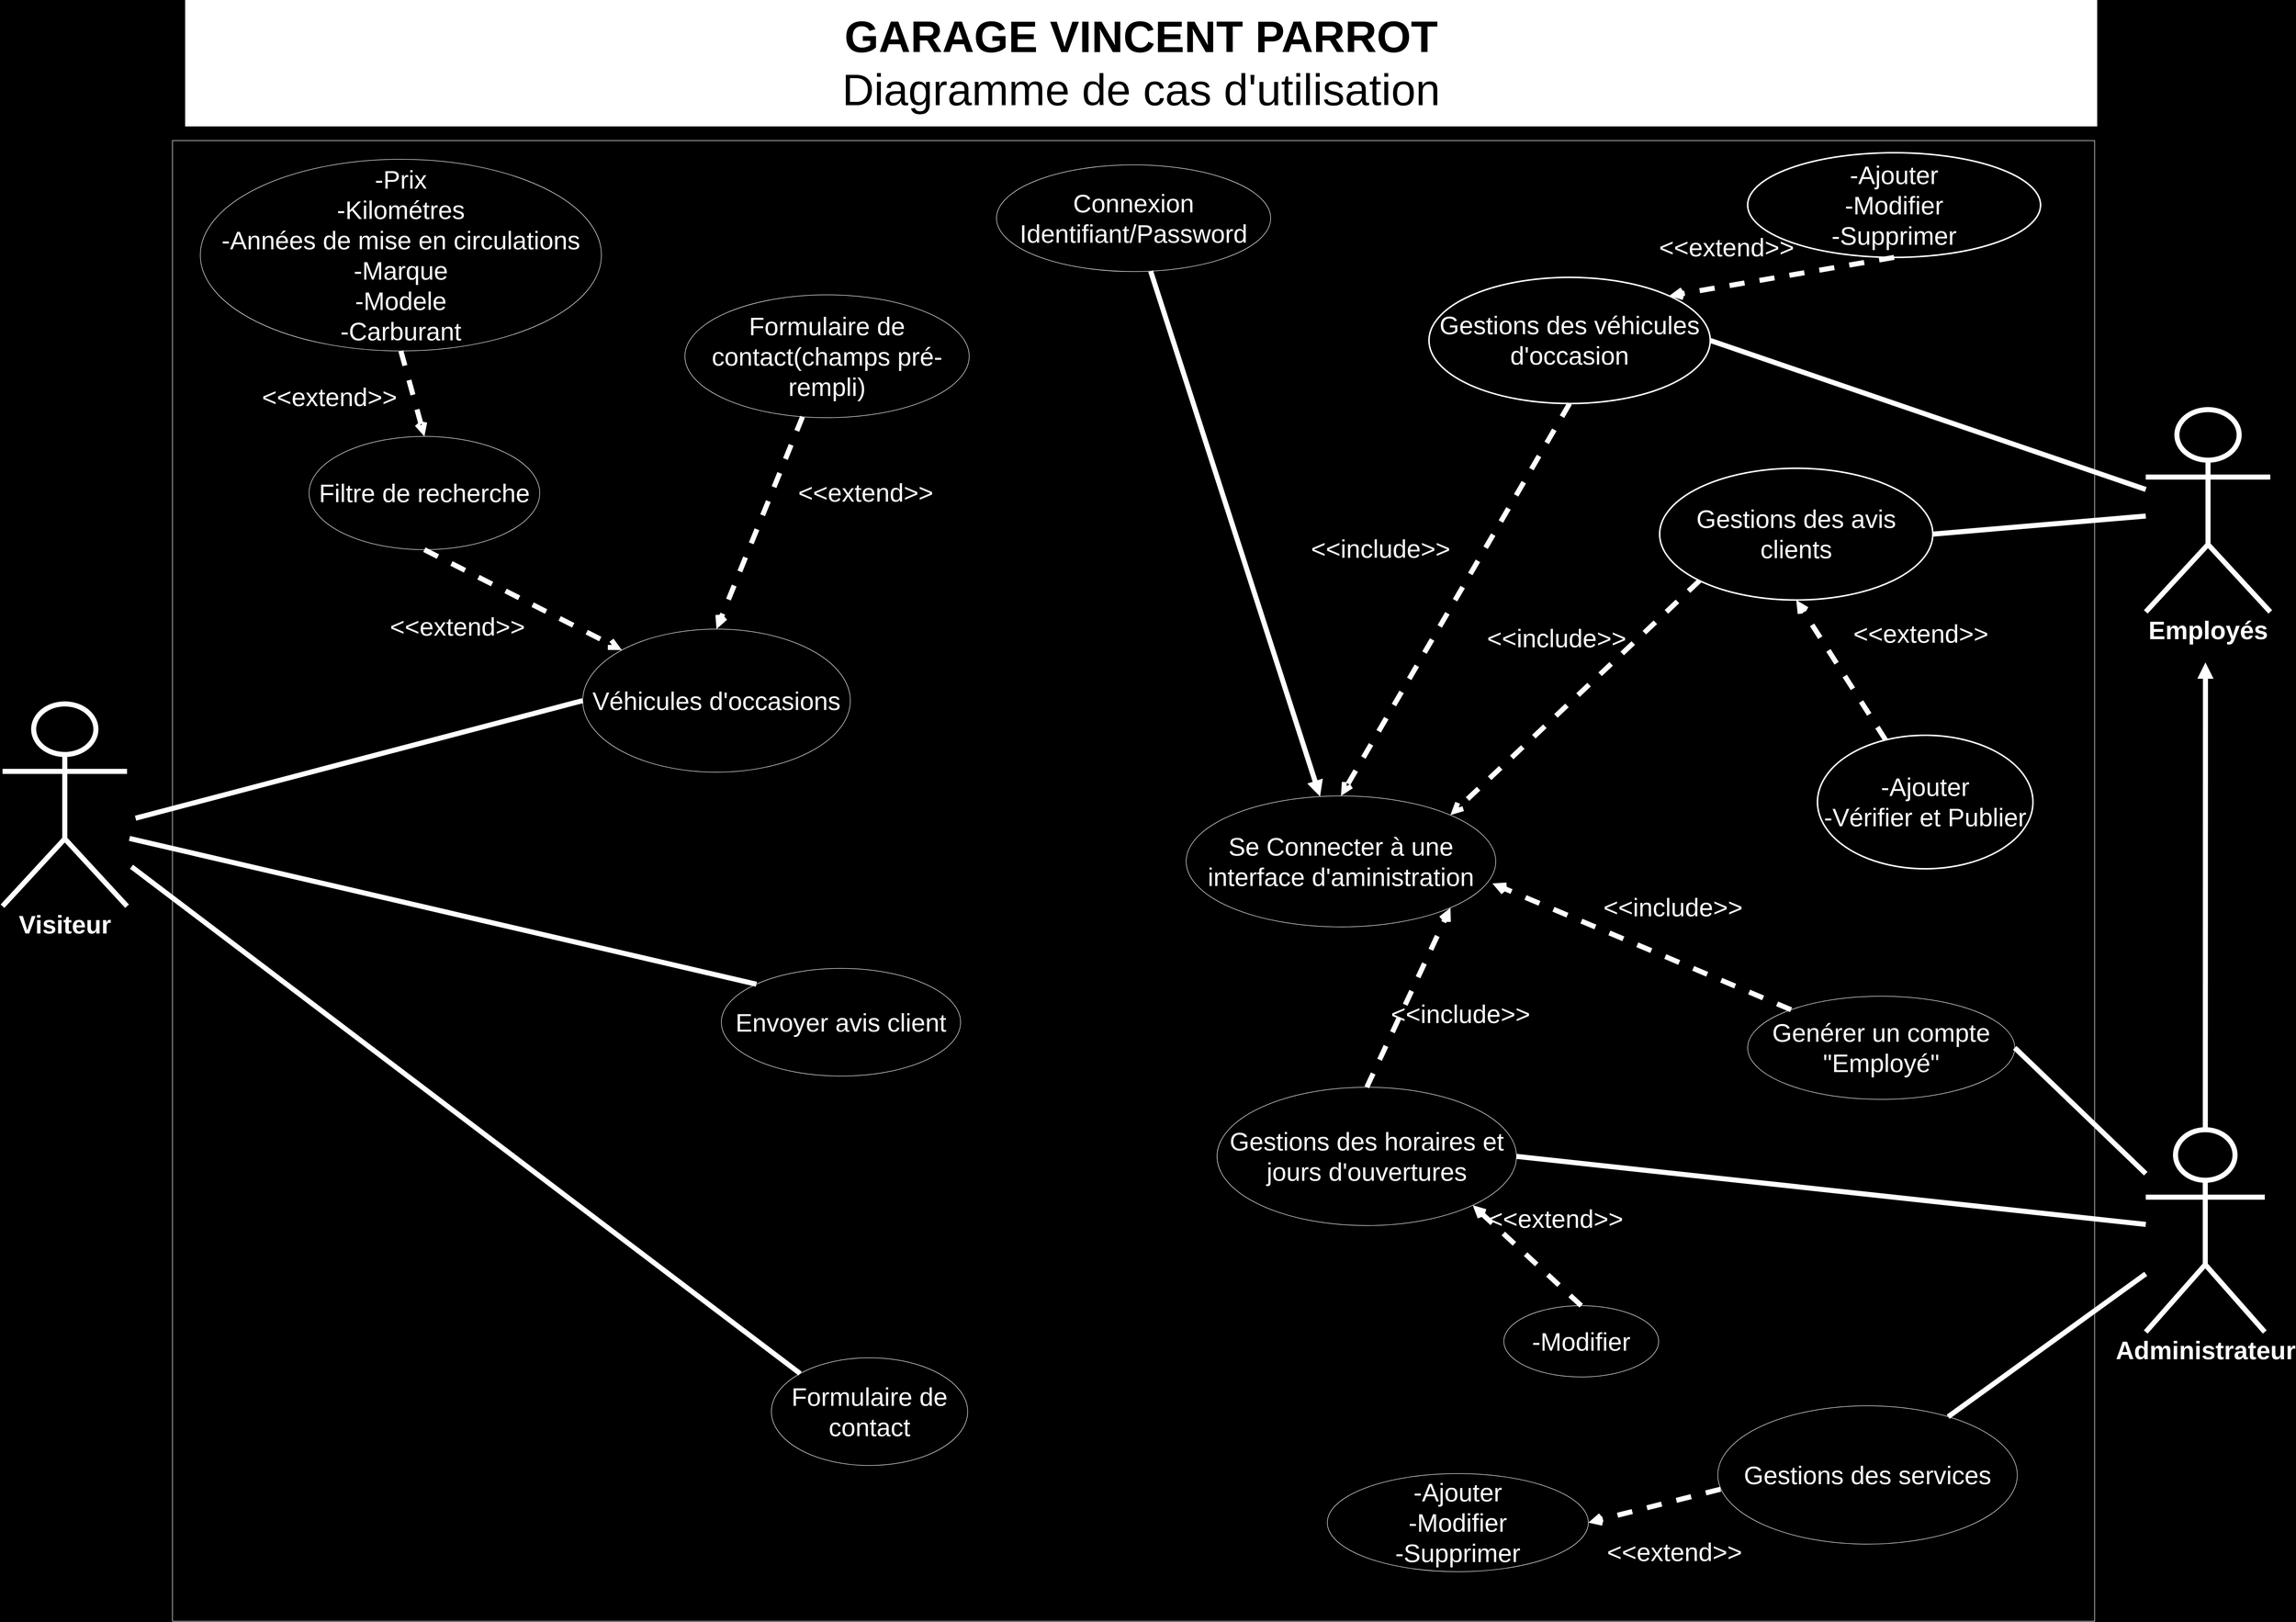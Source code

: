 <mxfile>
    <diagram id="QSEnCY4hZINQxiKqF9v5" name="Page-1">
        <mxGraphModel dx="2288" dy="1558" grid="0" gridSize="12" guides="1" tooltips="1" connect="1" arrows="1" fold="1" page="0" pageScale="1" pageWidth="4681" pageHeight="3300" background="#000000" math="0" shadow="0">
            <root>
                <mxCell id="0"/>
                <mxCell id="1" parent="0"/>
                <mxCell id="12" value="" style="whiteSpace=wrap;html=1;glass=0;rounded=0;shadow=0;flipV=0;imageAlign=center;imageVerticalAlign=middle;fillColor=none;strokeColor=#FFFFFF;" parent="1" vertex="1">
                    <mxGeometry x="420" y="336" width="3800" height="2928" as="geometry"/>
                </mxCell>
                <mxCell id="50" value="&lt;font color=&quot;#ffffff&quot; style=&quot;font-size: 50px;&quot;&gt;&lt;b style=&quot;font-size: 50px;&quot;&gt;Visiteur&lt;/b&gt;&lt;/font&gt;" style="shape=umlActor;verticalLabelPosition=bottom;verticalAlign=top;html=1;outlineConnect=0;aspect=fixed;fillColor=none;fontColor=#000000;strokeColor=#FFFFFF;strokeWidth=10;fontSize=50;" parent="1" vertex="1">
                    <mxGeometry x="84" y="1450" width="246.16" height="400" as="geometry"/>
                </mxCell>
                <mxCell id="90" value="" style="edgeStyle=none;rounded=0;html=1;strokeWidth=10;fontSize=50;endArrow=block;endFill=0;strokeColor=#FFFFFF;" parent="1" source="52" edge="1">
                    <mxGeometry relative="1" as="geometry">
                        <mxPoint x="4439" y="1368" as="targetPoint"/>
                    </mxGeometry>
                </mxCell>
                <mxCell id="52" value="&lt;font style=&quot;font-size: 50px;&quot;&gt;&lt;b style=&quot;font-size: 50px;&quot;&gt;Administrateur&lt;/b&gt;&lt;/font&gt;" style="shape=umlActor;verticalLabelPosition=bottom;verticalAlign=top;html=1;outlineConnect=0;aspect=fixed;fillColor=none;fontColor=#ffffff;strokeColor=#FFFFFF;fontSize=50;strokeWidth=10;" parent="1" vertex="1">
                    <mxGeometry x="4321" y="2292" width="235.29" height="400" as="geometry"/>
                </mxCell>
                <mxCell id="53" value="&lt;font style=&quot;font-size: 50px;&quot;&gt;Se Connecter à une interface d'aministration&lt;/font&gt;" style="ellipse;whiteSpace=wrap;html=1;rounded=1;shadow=0;glass=0;gradientColor=#0050EF;fillColor=none;strokeColor=#FFFFFF;fontColor=#FFFFFF;" parent="1" vertex="1">
                    <mxGeometry x="2424" y="1632" width="612" height="259" as="geometry"/>
                </mxCell>
                <mxCell id="54" value="&lt;font style=&quot;font-size: 50px;&quot;&gt;Genérer un compte &quot;Employé&quot;&lt;/font&gt;" style="ellipse;whiteSpace=wrap;html=1;rounded=1;shadow=0;glass=0;fillColor=none;fontColor=#FFFFFF;strokeColor=#FFFFFF;fontSize=50;" parent="1" vertex="1">
                    <mxGeometry x="3534" y="2028" width="528" height="204" as="geometry"/>
                </mxCell>
                <mxCell id="59" value="&lt;div style=&quot;&quot;&gt;&lt;span style=&quot;background-color: initial;&quot;&gt;Gestions des véhicules d'occasion&lt;/span&gt;&lt;/div&gt;" style="ellipse;whiteSpace=wrap;html=1;rounded=1;shadow=0;glass=0;fillColor=none;fontColor=#FFFFFF;strokeColor=#FFFFFF;fontSize=50;align=center;strokeWidth=3;" parent="1" vertex="1">
                    <mxGeometry x="2904" y="606.5" width="556" height="249.5" as="geometry"/>
                </mxCell>
                <mxCell id="60" value="&lt;font style=&quot;font-size: 50px;&quot;&gt;-Ajouter&lt;br&gt;-Modifier&lt;br&gt;-Supprimer&lt;br&gt;&lt;/font&gt;" style="ellipse;whiteSpace=wrap;html=1;rounded=1;shadow=0;glass=0;fillColor=none;fontColor=#FFFFFF;strokeColor=#FFFFFF;fontSize=50;strokeWidth=3;" parent="1" vertex="1">
                    <mxGeometry x="3534" y="360" width="579" height="207" as="geometry"/>
                </mxCell>
                <mxCell id="63" value="&lt;font style=&quot;font-size: 50px;&quot;&gt;Gestions des avis clients&lt;/font&gt;" style="ellipse;whiteSpace=wrap;html=1;rounded=1;shadow=0;glass=0;fillColor=none;fontColor=#FFFFFF;strokeColor=#FFFFFF;fontSize=50;strokeWidth=3;" parent="1" vertex="1">
                    <mxGeometry x="3360" y="984" width="540" height="260.5" as="geometry"/>
                </mxCell>
                <mxCell id="67" value="&lt;font style=&quot;font-size: 50px;&quot;&gt;Véhicules d'occasions&lt;/font&gt;" style="ellipse;whiteSpace=wrap;html=1;rounded=1;shadow=0;glass=0;fillColor=none;fontColor=#FFFFFF;strokeColor=#FFFFFF;fontSize=50;" parent="1" vertex="1">
                    <mxGeometry x="1231" y="1302" width="529" height="283" as="geometry"/>
                </mxCell>
                <mxCell id="68" value="&lt;span style=&quot;font-size: 50px;&quot;&gt;Filtre de recherche&lt;/span&gt;" style="ellipse;whiteSpace=wrap;html=1;rounded=1;shadow=0;glass=0;fillColor=none;fontColor=#FFFFFF;strokeColor=#FFFFFF;fontSize=50;" parent="1" vertex="1">
                    <mxGeometry x="690" y="921" width="456" height="224" as="geometry"/>
                </mxCell>
                <mxCell id="72" value="&lt;font style=&quot;font-size: 50px;&quot;&gt;Formulaire de contact&lt;/font&gt;" style="ellipse;whiteSpace=wrap;html=1;rounded=1;shadow=0;glass=0;fillColor=none;fontColor=#FFFFFF;strokeColor=#FFFFFF;fontSize=50;" parent="1" vertex="1">
                    <mxGeometry x="1604" y="2743" width="388" height="213" as="geometry"/>
                </mxCell>
                <mxCell id="74" value="&lt;font style=&quot;font-size: 50px;&quot;&gt;Envoyer avis client&lt;/font&gt;" style="ellipse;whiteSpace=wrap;html=1;rounded=1;shadow=0;glass=0;fillColor=none;fontColor=#FFFFFF;strokeColor=#FFFFFF;fontSize=50;" parent="1" vertex="1">
                    <mxGeometry x="1505" y="1973" width="473" height="213" as="geometry"/>
                </mxCell>
                <mxCell id="132" style="edgeStyle=none;rounded=0;html=1;strokeWidth=10;fontSize=50;endArrow=block;endFill=0;strokeColor=#FFFFFF;" parent="1" source="76" target="53" edge="1">
                    <mxGeometry relative="1" as="geometry"/>
                </mxCell>
                <mxCell id="76" value="&lt;font style=&quot;font-size: 50px;&quot;&gt;Connexion&lt;br&gt;Identifiant/Password&lt;/font&gt;" style="ellipse;whiteSpace=wrap;html=1;rounded=1;shadow=0;glass=0;gradientColor=#0050EF;fillColor=none;strokeColor=#FFFFFF;fontColor=#FFFFFF;" parent="1" vertex="1">
                    <mxGeometry x="2049" y="384" width="542" height="211" as="geometry"/>
                </mxCell>
                <mxCell id="78" value="&lt;font style=&quot;font-size: 50px;&quot;&gt;Formulaire de contact(champs pré-rempli)&lt;/font&gt;" style="ellipse;whiteSpace=wrap;html=1;rounded=1;shadow=0;glass=0;fillColor=none;fontColor=#FFFFFF;strokeColor=#FFFFFF;fontSize=50;" parent="1" vertex="1">
                    <mxGeometry x="1433" y="641" width="562" height="243" as="geometry"/>
                </mxCell>
                <mxCell id="82" value="&lt;font size=&quot;1&quot; style=&quot;&quot;&gt;&lt;b style=&quot;font-size: 50px;&quot;&gt;Employés&lt;/b&gt;&lt;/font&gt;" style="shape=umlActor;verticalLabelPosition=bottom;verticalAlign=top;html=1;outlineConnect=0;aspect=fixed;fillColor=none;strokeColor=#FFFFFF;fontColor=#ffffff;strokeWidth=10;" parent="1" vertex="1">
                    <mxGeometry x="4321" y="868" width="246.16" height="400" as="geometry"/>
                </mxCell>
                <mxCell id="108" value="&lt;div style=&quot;&quot;&gt;&lt;span style=&quot;background-color: initial;&quot;&gt;Gestions des horaires et jours d'ouvertures&lt;/span&gt;&lt;/div&gt;" style="ellipse;whiteSpace=wrap;html=1;rounded=1;shadow=0;glass=0;fillColor=none;fontColor=#FFFFFF;strokeColor=#FFFFFF;fontSize=50;align=center;direction=west;flipH=1;flipV=1;" parent="1" vertex="1">
                    <mxGeometry x="2485" y="2208" width="592" height="273.5" as="geometry"/>
                </mxCell>
                <mxCell id="109" value="&lt;font style=&quot;font-size: 50px;&quot;&gt;-Modifier&lt;br&gt;&lt;/font&gt;" style="ellipse;whiteSpace=wrap;html=1;rounded=1;shadow=0;glass=0;fillColor=none;fontColor=#FFFFFF;strokeColor=#FFFFFF;fontSize=50;direction=west;flipH=1;flipV=1;" parent="1" vertex="1">
                    <mxGeometry x="3052" y="2640" width="306" height="141" as="geometry"/>
                </mxCell>
                <mxCell id="123" value="" style="endArrow=none;startArrow=none;endFill=0;startFill=0;endSize=8;html=1;verticalAlign=bottom;labelBackgroundColor=none;strokeWidth=10;rounded=0;fontSize=50;exitX=1;exitY=0.5;exitDx=0;exitDy=0;strokeColor=#FFFFFF;" parent="1" source="59" target="82" edge="1">
                    <mxGeometry width="160" relative="1" as="geometry">
                        <mxPoint x="3060" y="1680" as="sourcePoint"/>
                        <mxPoint x="3220" y="1680" as="targetPoint"/>
                    </mxGeometry>
                </mxCell>
                <mxCell id="124" value="" style="endArrow=none;startArrow=none;endFill=0;startFill=0;endSize=8;html=1;verticalAlign=bottom;labelBackgroundColor=none;strokeWidth=10;rounded=0;fontSize=50;exitX=1;exitY=0.5;exitDx=0;exitDy=0;strokeColor=#FFFFFF;" parent="1" source="63" target="82" edge="1">
                    <mxGeometry width="160" relative="1" as="geometry">
                        <mxPoint x="3060" y="1680" as="sourcePoint"/>
                        <mxPoint x="3220" y="1680" as="targetPoint"/>
                    </mxGeometry>
                </mxCell>
                <mxCell id="125" value="" style="endArrow=none;startArrow=none;endFill=0;startFill=0;endSize=8;html=1;verticalAlign=bottom;labelBackgroundColor=none;strokeWidth=10;rounded=0;fontSize=50;exitX=1;exitY=0.5;exitDx=0;exitDy=0;strokeColor=#FFFFFF;" parent="1" source="54" target="52" edge="1">
                    <mxGeometry width="160" relative="1" as="geometry">
                        <mxPoint x="3060" y="1680" as="sourcePoint"/>
                        <mxPoint x="3220" y="1680" as="targetPoint"/>
                    </mxGeometry>
                </mxCell>
                <mxCell id="126" value="" style="endArrow=none;startArrow=none;endFill=0;startFill=0;endSize=8;html=1;verticalAlign=bottom;labelBackgroundColor=none;strokeWidth=10;rounded=0;fontSize=50;exitX=0;exitY=0.5;exitDx=0;exitDy=0;strokeColor=#FFFFFF;" parent="1" source="108" target="52" edge="1">
                    <mxGeometry width="160" relative="1" as="geometry">
                        <mxPoint x="3060" y="1680" as="sourcePoint"/>
                        <mxPoint x="3220" y="1680" as="targetPoint"/>
                    </mxGeometry>
                </mxCell>
                <mxCell id="127" value="-Ajouter&lt;br&gt;-Vérifier et Publier" style="ellipse;whiteSpace=wrap;html=1;rounded=0;fontSize=50;fillColor=none;gradientColor=none;strokeColor=#FFFFFF;fontColor=#FFFFFF;strokeWidth=3;" parent="1" vertex="1">
                    <mxGeometry x="3672" y="1512" width="426" height="264" as="geometry"/>
                </mxCell>
                <mxCell id="128" value="&amp;lt;&amp;lt;include&amp;gt;&amp;gt;" style="html=1;verticalAlign=bottom;labelBackgroundColor=none;endArrow=open;endFill=0;dashed=1;rounded=0;strokeWidth=10;fontSize=50;entryX=0.989;entryY=0.668;entryDx=0;entryDy=0;entryPerimeter=0;strokeColor=#FFFFFF;fontColor=#FFFFFF;" parent="1" source="54" target="53" edge="1">
                    <mxGeometry x="-0.116" y="-66" width="160" relative="1" as="geometry">
                        <mxPoint x="2100" y="2208" as="sourcePoint"/>
                        <mxPoint x="2260" y="2208" as="targetPoint"/>
                        <mxPoint x="2" y="1" as="offset"/>
                    </mxGeometry>
                </mxCell>
                <mxCell id="129" value="&amp;lt;&amp;lt;include&amp;gt;&amp;gt;" style="html=1;verticalAlign=bottom;labelBackgroundColor=none;endArrow=open;endFill=0;dashed=1;rounded=0;strokeWidth=10;fontSize=50;entryX=1;entryY=1;entryDx=0;entryDy=0;exitX=0.5;exitY=1;exitDx=0;exitDy=0;strokeColor=#FFFFFF;fontColor=#FFFFFF;" parent="1" source="108" target="53" edge="1">
                    <mxGeometry x="-0.08" y="-119" width="160" relative="1" as="geometry">
                        <mxPoint x="2100" y="2208" as="sourcePoint"/>
                        <mxPoint x="2260" y="2208" as="targetPoint"/>
                        <mxPoint x="1" y="1" as="offset"/>
                    </mxGeometry>
                </mxCell>
                <mxCell id="130" value="&amp;lt;&amp;lt;include&amp;gt;&amp;gt;" style="html=1;verticalAlign=bottom;labelBackgroundColor=none;endArrow=open;endFill=0;dashed=1;rounded=0;strokeWidth=10;fontSize=50;entryX=1;entryY=0;entryDx=0;entryDy=0;exitX=0;exitY=1;exitDx=0;exitDy=0;strokeColor=#FFFFFF;fontColor=#FFFFFF;" parent="1" source="63" target="53" edge="1">
                    <mxGeometry x="-0.087" y="-86" width="160" relative="1" as="geometry">
                        <mxPoint x="2100" y="2208" as="sourcePoint"/>
                        <mxPoint x="2260" y="2208" as="targetPoint"/>
                        <mxPoint x="1" y="-2" as="offset"/>
                    </mxGeometry>
                </mxCell>
                <mxCell id="131" value="&amp;lt;&amp;lt;include&amp;gt;&amp;gt;" style="html=1;verticalAlign=bottom;labelBackgroundColor=none;endArrow=open;endFill=0;dashed=1;rounded=0;strokeWidth=10;fontSize=50;entryX=0.5;entryY=0;entryDx=0;entryDy=0;exitX=0.5;exitY=1;exitDx=0;exitDy=0;strokeColor=#FFFFFF;fontColor=#FFFFFF;" parent="1" source="59" target="53" edge="1">
                    <mxGeometry x="0.035" y="-162" width="160" relative="1" as="geometry">
                        <mxPoint x="2100" y="2208" as="sourcePoint"/>
                        <mxPoint x="2260" y="2208" as="targetPoint"/>
                        <mxPoint as="offset"/>
                    </mxGeometry>
                </mxCell>
                <mxCell id="133" value="&amp;lt;&amp;lt;extend&amp;gt;&amp;gt;" style="html=1;verticalAlign=bottom;labelBackgroundColor=none;endArrow=open;endFill=0;dashed=1;rounded=0;strokeWidth=10;fontSize=50;exitX=0.5;exitY=1;exitDx=0;exitDy=0;entryX=1;entryY=0;entryDx=0;entryDy=0;strokeColor=#FFFFFF;fontColor=#FFFFFF;" parent="1" source="60" target="59" edge="1">
                    <mxGeometry x="0.449" y="-44" width="160" relative="1" as="geometry">
                        <mxPoint x="2100" y="2208" as="sourcePoint"/>
                        <mxPoint x="2260" y="2208" as="targetPoint"/>
                        <mxPoint x="-2" y="1" as="offset"/>
                    </mxGeometry>
                </mxCell>
                <mxCell id="134" value="&amp;lt;&amp;lt;extend&amp;gt;&amp;gt;" style="html=1;verticalAlign=bottom;labelBackgroundColor=none;endArrow=open;endFill=0;dashed=1;rounded=0;strokeWidth=10;fontSize=50;entryX=0.5;entryY=1;entryDx=0;entryDy=0;strokeColor=#FFFFFF;fontColor=#FFFFFF;" parent="1" source="127" target="63" edge="1">
                    <mxGeometry x="-0.305" y="-155" width="160" relative="1" as="geometry">
                        <mxPoint x="2100" y="2208" as="sourcePoint"/>
                        <mxPoint x="2260" y="2208" as="targetPoint"/>
                        <mxPoint y="2" as="offset"/>
                    </mxGeometry>
                </mxCell>
                <mxCell id="135" value="&amp;lt;&amp;lt;extend&amp;gt;&amp;gt;" style="html=1;verticalAlign=bottom;labelBackgroundColor=none;endArrow=open;endFill=0;dashed=1;rounded=0;strokeWidth=10;fontSize=50;entryX=0;entryY=0;entryDx=0;entryDy=0;exitX=0.5;exitY=1;exitDx=0;exitDy=0;strokeColor=#FFFFFF;fontColor=#FFFFFF;" parent="1" source="109" target="108" edge="1">
                    <mxGeometry x="-0.093" y="-67" width="160" relative="1" as="geometry">
                        <mxPoint x="2100" y="2208" as="sourcePoint"/>
                        <mxPoint x="2260" y="2208" as="targetPoint"/>
                        <mxPoint x="1" as="offset"/>
                    </mxGeometry>
                </mxCell>
                <mxCell id="138" value="" style="endArrow=none;startArrow=none;endFill=0;startFill=0;endSize=8;html=1;verticalAlign=bottom;labelBackgroundColor=none;strokeWidth=10;rounded=0;fontSize=50;entryX=0;entryY=0;entryDx=0;entryDy=0;strokeColor=#FFFFFF;" parent="1" target="72" edge="1">
                    <mxGeometry width="160" relative="1" as="geometry">
                        <mxPoint x="339" y="1772" as="sourcePoint"/>
                        <mxPoint x="2911" y="1794" as="targetPoint"/>
                    </mxGeometry>
                </mxCell>
                <mxCell id="139" value="" style="endArrow=none;startArrow=none;endFill=0;startFill=0;endSize=8;html=1;verticalAlign=bottom;labelBackgroundColor=none;strokeWidth=10;rounded=0;fontSize=50;entryX=0;entryY=0;entryDx=0;entryDy=0;strokeColor=#FFFFFF;" parent="1" target="74" edge="1">
                    <mxGeometry width="160" relative="1" as="geometry">
                        <mxPoint x="335" y="1716" as="sourcePoint"/>
                        <mxPoint x="2911" y="1794" as="targetPoint"/>
                    </mxGeometry>
                </mxCell>
                <mxCell id="140" value="" style="endArrow=none;startArrow=none;endFill=0;startFill=0;endSize=8;html=1;verticalAlign=bottom;labelBackgroundColor=none;strokeWidth=10;rounded=0;fontSize=50;entryX=0;entryY=0.5;entryDx=0;entryDy=0;strokeColor=#FFFFFF;" parent="1" target="67" edge="1">
                    <mxGeometry width="160" relative="1" as="geometry">
                        <mxPoint x="347" y="1676" as="sourcePoint"/>
                        <mxPoint x="2911" y="1794" as="targetPoint"/>
                    </mxGeometry>
                </mxCell>
                <mxCell id="141" value="&amp;lt;&amp;lt;extend&amp;gt;&amp;gt;" style="html=1;verticalAlign=bottom;labelBackgroundColor=none;endArrow=open;endFill=0;dashed=1;rounded=0;strokeWidth=10;fontSize=50;entryX=0;entryY=0;entryDx=0;entryDy=0;exitX=0.5;exitY=1;exitDx=0;exitDy=0;strokeColor=#FFFFFF;fontColor=#FFFFFF;" parent="1" source="68" target="67" edge="1">
                    <mxGeometry x="-0.352" y="-135" width="160" relative="1" as="geometry">
                        <mxPoint x="2751" y="1794" as="sourcePoint"/>
                        <mxPoint x="2911" y="1794" as="targetPoint"/>
                        <mxPoint as="offset"/>
                    </mxGeometry>
                </mxCell>
                <mxCell id="142" value="&amp;lt;&amp;lt;extend&amp;gt;&amp;gt;" style="html=1;verticalAlign=bottom;labelBackgroundColor=none;endArrow=open;endFill=0;dashed=1;rounded=0;strokeWidth=10;fontSize=50;entryX=0.5;entryY=0;entryDx=0;entryDy=0;strokeColor=#FFFFFF;fontColor=#FFFFFF;" parent="1" source="78" target="67" edge="1">
                    <mxGeometry x="-0.464" y="184" width="160" relative="1" as="geometry">
                        <mxPoint x="2751" y="1794" as="sourcePoint"/>
                        <mxPoint x="2911" y="1794" as="targetPoint"/>
                        <mxPoint y="1" as="offset"/>
                    </mxGeometry>
                </mxCell>
                <mxCell id="143" value="-Prix&lt;br&gt;-Kilométres&lt;br&gt;-Années de mise en circulations&lt;br&gt;-Marque&lt;br&gt;-Modele&lt;br&gt;-Carburant" style="ellipse;whiteSpace=wrap;html=1;rounded=1;shadow=0;glass=0;fillColor=none;fontColor=#FFFFFF;strokeColor=#FFFFFF;fontSize=50;" parent="1" vertex="1">
                    <mxGeometry x="475" y="373" width="793" height="379" as="geometry"/>
                </mxCell>
                <mxCell id="144" value="&amp;lt;&amp;lt;extend&amp;gt;&amp;gt;" style="html=1;verticalAlign=bottom;labelBackgroundColor=none;endArrow=open;endFill=0;dashed=1;rounded=0;strokeWidth=10;fontSize=50;entryX=0.5;entryY=0;entryDx=0;entryDy=0;exitX=0.5;exitY=1;exitDx=0;exitDy=0;strokeColor=#FFFFFF;fontColor=#FFFFFF;" parent="1" source="143" target="68" edge="1">
                    <mxGeometry x="-0.073" y="-169" width="160" relative="1" as="geometry">
                        <mxPoint x="1305" y="754" as="sourcePoint"/>
                        <mxPoint x="1465" y="754" as="targetPoint"/>
                        <mxPoint y="1" as="offset"/>
                    </mxGeometry>
                </mxCell>
                <mxCell id="167" value="&lt;b&gt;GARAGE VINCENT PARROT&lt;br style=&quot;font-size: 87px;&quot;&gt;&lt;/b&gt;Diagramme de cas d'utilisation" style="rounded=0;whiteSpace=wrap;html=1;strokeColor=#FFFFFF;strokeWidth=10;fontSize=87;fontColor=#000000;fillColor=#FFFFFF;gradientColor=none;" parent="1" vertex="1">
                    <mxGeometry x="450" y="63" width="3770" height="240" as="geometry"/>
                </mxCell>
                <mxCell id="170" style="edgeStyle=none;html=1;endArrow=none;endFill=0;strokeWidth=10;strokeColor=#FFFFFF;" parent="1" source="168" target="52" edge="1">
                    <mxGeometry relative="1" as="geometry"/>
                </mxCell>
                <mxCell id="168" value="&lt;div style=&quot;&quot;&gt;&lt;span style=&quot;background-color: initial;&quot;&gt;Gestions des services&lt;/span&gt;&lt;/div&gt;" style="ellipse;whiteSpace=wrap;html=1;rounded=1;shadow=0;glass=0;fillColor=none;fontColor=#FFFFFF;strokeColor=#FFFFFF;fontSize=50;align=center;direction=west;flipH=1;flipV=1;" parent="1" vertex="1">
                    <mxGeometry x="3475" y="2838" width="592" height="273.5" as="geometry"/>
                </mxCell>
                <mxCell id="169" value="&lt;font style=&quot;font-size: 50px;&quot;&gt;-Ajouter&lt;br&gt;-Modifier&lt;br&gt;-Supprimer&lt;br&gt;&lt;/font&gt;" style="ellipse;whiteSpace=wrap;html=1;rounded=1;shadow=0;glass=0;fillColor=none;fontColor=#FFFFFF;strokeColor=#FFFFFF;fontSize=50;direction=west;flipH=1;flipV=1;" parent="1" vertex="1">
                    <mxGeometry x="2703" y="2972" width="516" height="194" as="geometry"/>
                </mxCell>
                <mxCell id="171" value="&amp;lt;&amp;lt;extend&amp;gt;&amp;gt;" style="html=1;verticalAlign=bottom;labelBackgroundColor=none;endArrow=open;endFill=0;dashed=1;rounded=0;strokeWidth=10;fontSize=50;entryX=0;entryY=0.5;entryDx=0;entryDy=0;exitX=0.009;exitY=0.603;exitDx=0;exitDy=0;exitPerimeter=0;strokeColor=#FFFFFF;fontColor=#FFFFFF;" parent="1" source="168" target="169" edge="1">
                    <mxGeometry x="-0.065" y="130" width="160" relative="1" as="geometry">
                        <mxPoint x="3387" y="2396" as="sourcePoint"/>
                        <mxPoint x="3064.418" y="2283.854" as="targetPoint"/>
                        <mxPoint x="-1" as="offset"/>
                        <Array as="points"/>
                    </mxGeometry>
                </mxCell>
            </root>
        </mxGraphModel>
    </diagram>
</mxfile>